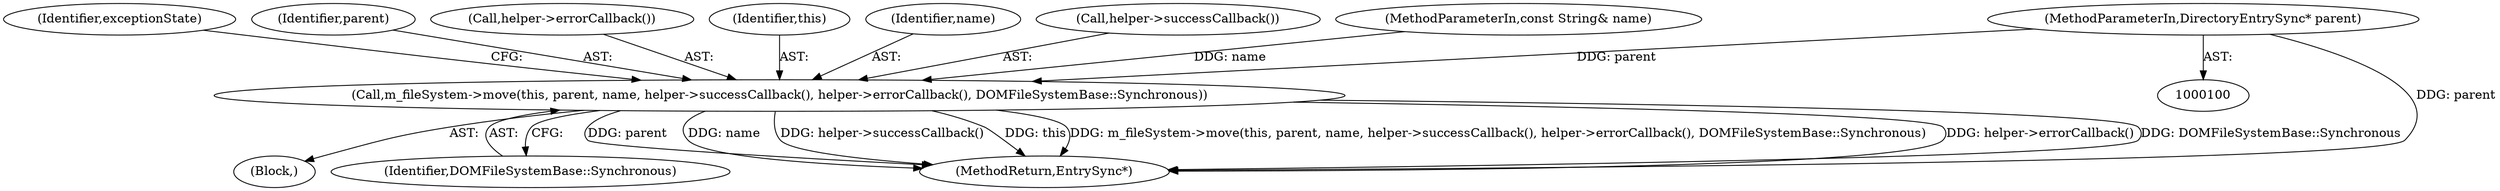 digraph "0_Chrome_02c8303512ebed345011f7b545e2f418799be2f0_9@pointer" {
"1000101" [label="(MethodParameterIn,DirectoryEntrySync* parent)"];
"1000109" [label="(Call,m_fileSystem->move(this, parent, name, helper->successCallback(), helper->errorCallback(), DOMFileSystemBase::Synchronous))"];
"1000115" [label="(Identifier,DOMFileSystemBase::Synchronous)"];
"1000118" [label="(Identifier,exceptionState)"];
"1000104" [label="(Block,)"];
"1000111" [label="(Identifier,parent)"];
"1000109" [label="(Call,m_fileSystem->move(this, parent, name, helper->successCallback(), helper->errorCallback(), DOMFileSystemBase::Synchronous))"];
"1000114" [label="(Call,helper->errorCallback())"];
"1000110" [label="(Identifier,this)"];
"1000112" [label="(Identifier,name)"];
"1000113" [label="(Call,helper->successCallback())"];
"1000119" [label="(MethodReturn,EntrySync*)"];
"1000101" [label="(MethodParameterIn,DirectoryEntrySync* parent)"];
"1000102" [label="(MethodParameterIn,const String& name)"];
"1000101" -> "1000100"  [label="AST: "];
"1000101" -> "1000119"  [label="DDG: parent"];
"1000101" -> "1000109"  [label="DDG: parent"];
"1000109" -> "1000104"  [label="AST: "];
"1000109" -> "1000115"  [label="CFG: "];
"1000110" -> "1000109"  [label="AST: "];
"1000111" -> "1000109"  [label="AST: "];
"1000112" -> "1000109"  [label="AST: "];
"1000113" -> "1000109"  [label="AST: "];
"1000114" -> "1000109"  [label="AST: "];
"1000115" -> "1000109"  [label="AST: "];
"1000118" -> "1000109"  [label="CFG: "];
"1000109" -> "1000119"  [label="DDG: helper->errorCallback()"];
"1000109" -> "1000119"  [label="DDG: DOMFileSystemBase::Synchronous"];
"1000109" -> "1000119"  [label="DDG: parent"];
"1000109" -> "1000119"  [label="DDG: name"];
"1000109" -> "1000119"  [label="DDG: helper->successCallback()"];
"1000109" -> "1000119"  [label="DDG: this"];
"1000109" -> "1000119"  [label="DDG: m_fileSystem->move(this, parent, name, helper->successCallback(), helper->errorCallback(), DOMFileSystemBase::Synchronous)"];
"1000102" -> "1000109"  [label="DDG: name"];
}
